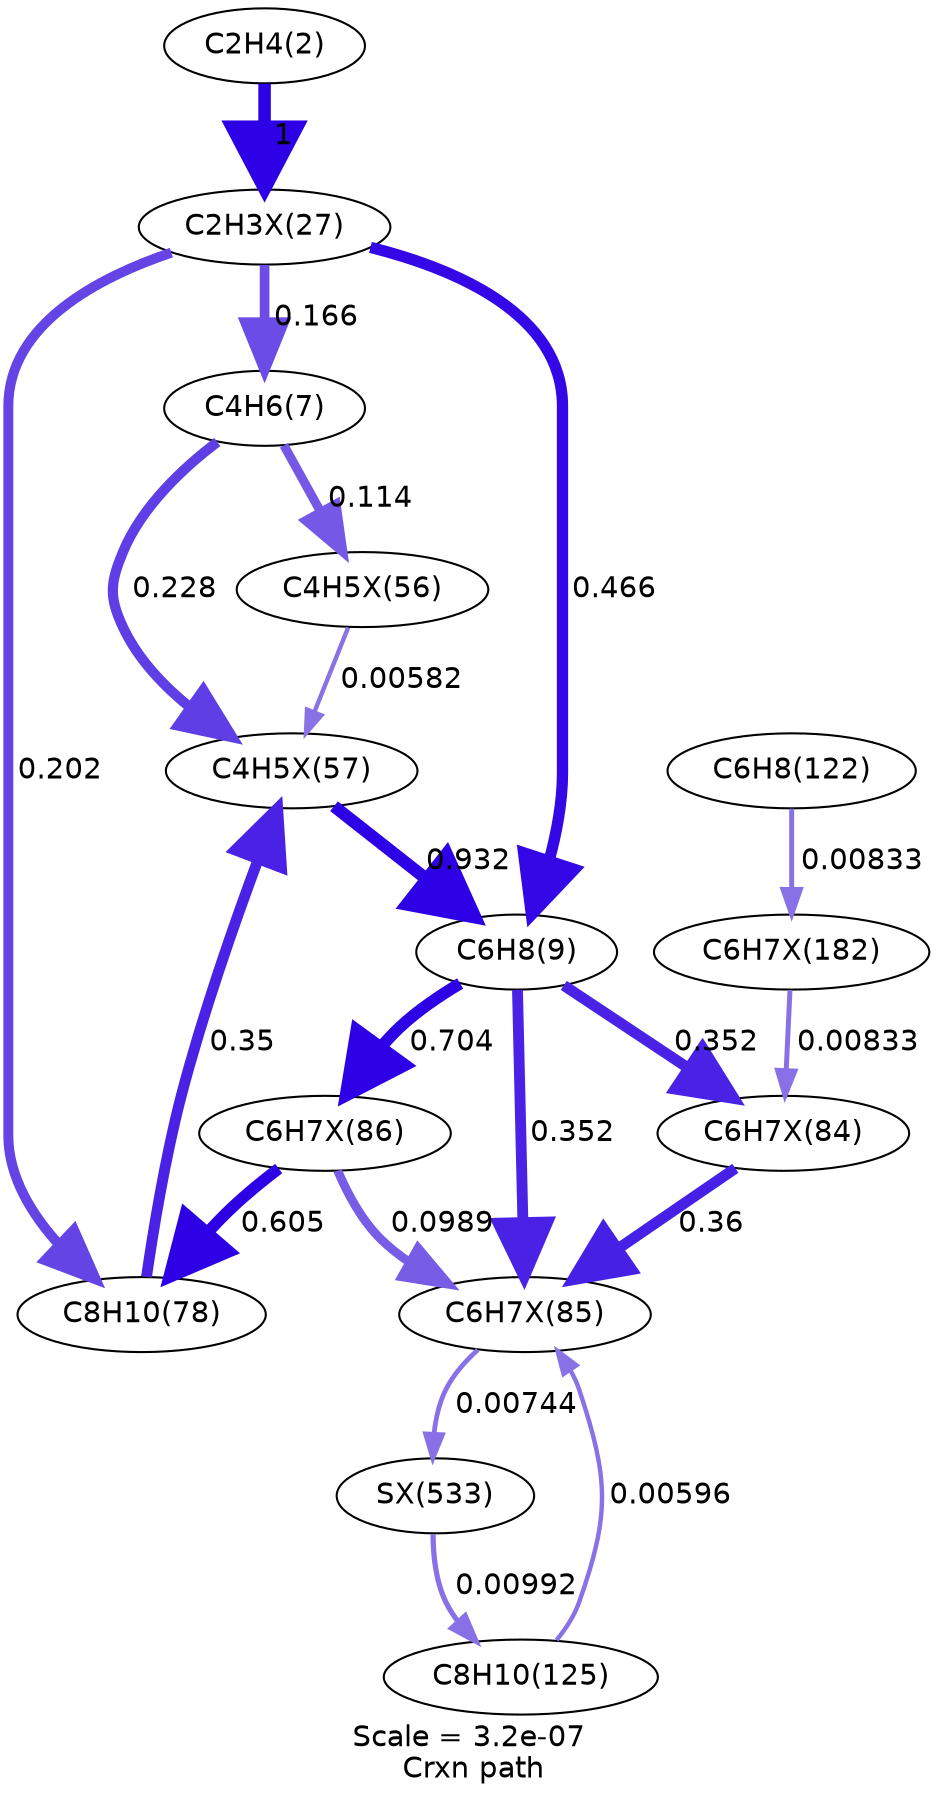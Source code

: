 digraph reaction_paths {
center=1;
s5 -> s39[fontname="Helvetica", style="setlinewidth(6)", arrowsize=3, color="0.7, 1.5, 0.9"
, label=" 1"];
s39 -> s8[fontname="Helvetica", style="setlinewidth(4.64)", arrowsize=2.32, color="0.7, 0.666, 0.9"
, label=" 0.166"];
s39 -> s9[fontname="Helvetica", style="setlinewidth(5.42)", arrowsize=2.71, color="0.7, 0.966, 0.9"
, label=" 0.466"];
s39 -> s12[fontname="Helvetica", style="setlinewidth(4.79)", arrowsize=2.4, color="0.7, 0.702, 0.9"
, label=" 0.202"];
s8 -> s47[fontname="Helvetica", style="setlinewidth(4.89)", arrowsize=2.44, color="0.7, 0.728, 0.9"
, label=" 0.228"];
s8 -> s46[fontname="Helvetica", style="setlinewidth(4.36)", arrowsize=2.18, color="0.7, 0.614, 0.9"
, label=" 0.114"];
s47 -> s9[fontname="Helvetica", style="setlinewidth(5.95)", arrowsize=2.97, color="0.7, 1.43, 0.9"
, label=" 0.932"];
s46 -> s47[fontname="Helvetica", style="setlinewidth(2.11)", arrowsize=1.06, color="0.7, 0.506, 0.9"
, label=" 0.00582"];
s12 -> s47[fontname="Helvetica", style="setlinewidth(5.21)", arrowsize=2.6, color="0.7, 0.85, 0.9"
, label=" 0.35"];
s9 -> s54[fontname="Helvetica", style="setlinewidth(5.74)", arrowsize=2.87, color="0.7, 1.2, 0.9"
, label=" 0.704"];
s9 -> s53[fontname="Helvetica", style="setlinewidth(5.21)", arrowsize=2.61, color="0.7, 0.852, 0.9"
, label=" 0.352"];
s9 -> s52[fontname="Helvetica", style="setlinewidth(5.21)", arrowsize=2.61, color="0.7, 0.852, 0.9"
, label=" 0.352"];
s14 -> s62[fontname="Helvetica", style="setlinewidth(2.38)", arrowsize=1.19, color="0.7, 0.508, 0.9"
, label=" 0.00833"];
s54 -> s12[fontname="Helvetica", style="setlinewidth(5.62)", arrowsize=2.81, color="0.7, 1.11, 0.9"
, label=" 0.605"];
s54 -> s53[fontname="Helvetica", style="setlinewidth(4.25)", arrowsize=2.13, color="0.7, 0.599, 0.9"
, label=" 0.0989"];
s15 -> s53[fontname="Helvetica", style="setlinewidth(2.13)", arrowsize=1.07, color="0.7, 0.506, 0.9"
, label=" 0.00596"];
s77 -> s15[fontname="Helvetica", style="setlinewidth(2.52)", arrowsize=1.26, color="0.7, 0.51, 0.9"
, label=" 0.00992"];
s52 -> s53[fontname="Helvetica", style="setlinewidth(5.23)", arrowsize=2.61, color="0.7, 0.86, 0.9"
, label=" 0.36"];
s53 -> s77[fontname="Helvetica", style="setlinewidth(2.3)", arrowsize=1.15, color="0.7, 0.507, 0.9"
, label=" 0.00744"];
s62 -> s52[fontname="Helvetica", style="setlinewidth(2.39)", arrowsize=1.19, color="0.7, 0.508, 0.9"
, label=" 0.00833"];
s5 [ fontname="Helvetica", label="C2H4(2)"];
s8 [ fontname="Helvetica", label="C4H6(7)"];
s9 [ fontname="Helvetica", label="C6H8(9)"];
s12 [ fontname="Helvetica", label="C8H10(78)"];
s14 [ fontname="Helvetica", label="C6H8(122)"];
s15 [ fontname="Helvetica", label="C8H10(125)"];
s39 [ fontname="Helvetica", label="C2H3X(27)"];
s46 [ fontname="Helvetica", label="C4H5X(56)"];
s47 [ fontname="Helvetica", label="C4H5X(57)"];
s52 [ fontname="Helvetica", label="C6H7X(84)"];
s53 [ fontname="Helvetica", label="C6H7X(85)"];
s54 [ fontname="Helvetica", label="C6H7X(86)"];
s62 [ fontname="Helvetica", label="C6H7X(182)"];
s77 [ fontname="Helvetica", label="SX(533)"];
 label = "Scale = 3.2e-07\l Crxn path";
 fontname = "Helvetica";
}
